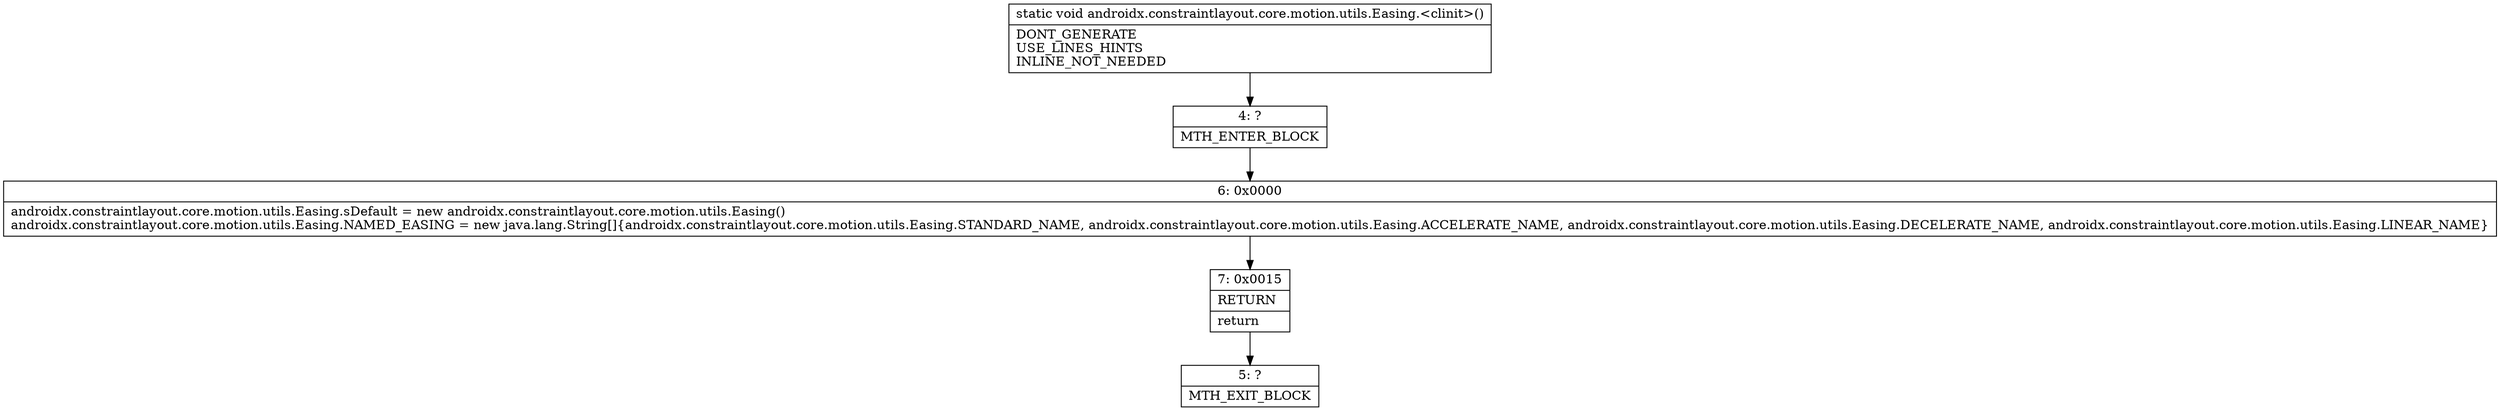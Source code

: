 digraph "CFG forandroidx.constraintlayout.core.motion.utils.Easing.\<clinit\>()V" {
Node_4 [shape=record,label="{4\:\ ?|MTH_ENTER_BLOCK\l}"];
Node_6 [shape=record,label="{6\:\ 0x0000|androidx.constraintlayout.core.motion.utils.Easing.sDefault = new androidx.constraintlayout.core.motion.utils.Easing()\landroidx.constraintlayout.core.motion.utils.Easing.NAMED_EASING = new java.lang.String[]\{androidx.constraintlayout.core.motion.utils.Easing.STANDARD_NAME, androidx.constraintlayout.core.motion.utils.Easing.ACCELERATE_NAME, androidx.constraintlayout.core.motion.utils.Easing.DECELERATE_NAME, androidx.constraintlayout.core.motion.utils.Easing.LINEAR_NAME\}\l}"];
Node_7 [shape=record,label="{7\:\ 0x0015|RETURN\l|return\l}"];
Node_5 [shape=record,label="{5\:\ ?|MTH_EXIT_BLOCK\l}"];
MethodNode[shape=record,label="{static void androidx.constraintlayout.core.motion.utils.Easing.\<clinit\>()  | DONT_GENERATE\lUSE_LINES_HINTS\lINLINE_NOT_NEEDED\l}"];
MethodNode -> Node_4;Node_4 -> Node_6;
Node_6 -> Node_7;
Node_7 -> Node_5;
}

